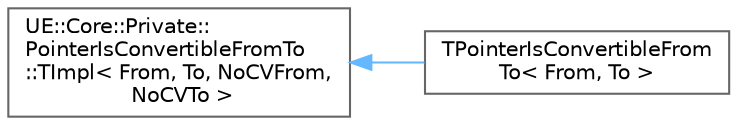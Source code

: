 digraph "Graphical Class Hierarchy"
{
 // INTERACTIVE_SVG=YES
 // LATEX_PDF_SIZE
  bgcolor="transparent";
  edge [fontname=Helvetica,fontsize=10,labelfontname=Helvetica,labelfontsize=10];
  node [fontname=Helvetica,fontsize=10,shape=box,height=0.2,width=0.4];
  rankdir="LR";
  Node0 [id="Node000000",label="UE::Core::Private::\lPointerIsConvertibleFromTo\l::TImpl\< From, To, NoCVFrom,\l NoCVTo \>",height=0.2,width=0.4,color="grey40", fillcolor="white", style="filled",URL="$d9/de1/structUE_1_1Core_1_1Private_1_1PointerIsConvertibleFromTo_1_1TImpl.html",tooltip=" "];
  Node0 -> Node1 [id="edge9053_Node000000_Node000001",dir="back",color="steelblue1",style="solid",tooltip=" "];
  Node1 [id="Node000001",label="TPointerIsConvertibleFrom\lTo\< From, To \>",height=0.2,width=0.4,color="grey40", fillcolor="white", style="filled",URL="$dd/de9/structTPointerIsConvertibleFromTo.html",tooltip="Tests if a From* is convertible to a To*."];
}
